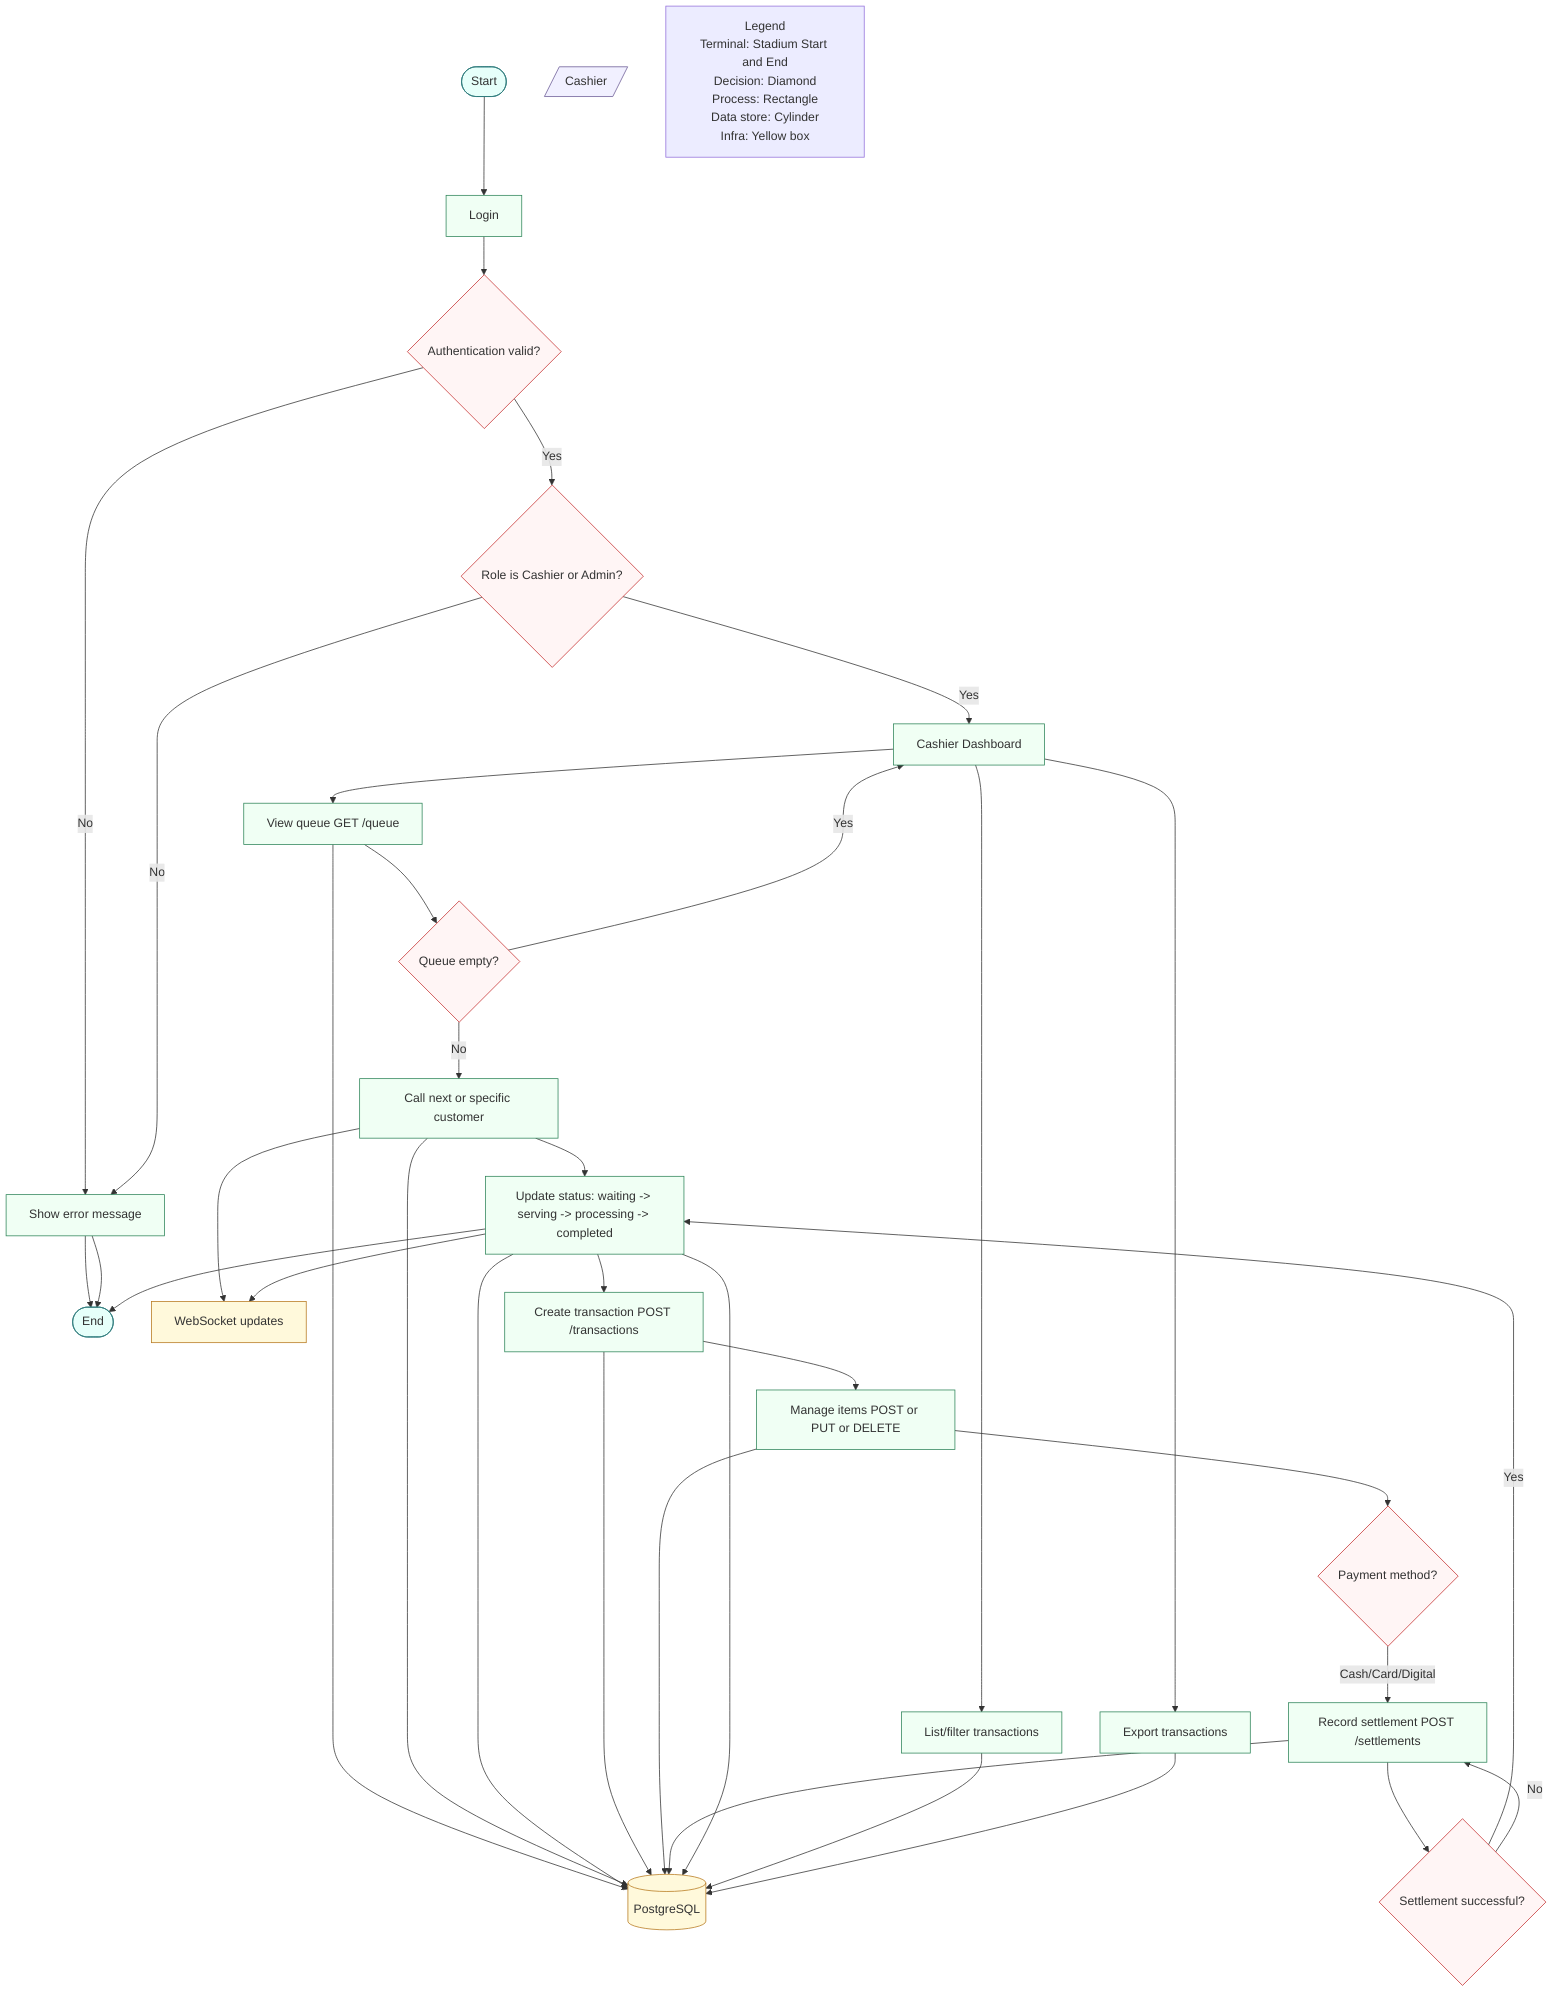 flowchart TD

%% System Flowchart styling
classDef role fill:#F1F0FF,stroke:#6B5B95,stroke-width:1px,color:#333
classDef proc fill:#F0FFF4,stroke:#2F855A,stroke-width:1px,color:#333
classDef store fill:#FFF9DB,stroke:#B7791F,stroke-width:1px,color:#333
classDef risky fill:#FFF5F5,stroke:#E53E3E,stroke-width:2px,color:#333
classDef infra fill:#FFF9DB,stroke:#B7791F,stroke-width:1px,color:#333
classDef term fill:#E6FFFA,stroke:#2C7A7B,stroke-width:1px,color:#333
classDef decision fill:#FFF5F5,stroke:#C53030,stroke-width:1px,color:#333

START([Start]):::term
CASHIER[/Cashier/]:::role
END([End]):::term

DB[(PostgreSQL)]:::store
WS[WebSocket updates]:::infra

LOGIN[Login]:::proc
AUTH{Authentication valid?}:::decision
RBAC{Role is Cashier or Admin?}:::decision
DASH[Cashier Dashboard]:::proc

P_QUEUE[View queue GET /queue]:::proc
QUEUE_EMPTY{Queue empty?}:::decision
P_CALL[Call next or specific customer]:::proc

P_STATUS[Update status: waiting -> serving -> processing -> completed]:::proc
P_TXN[Create transaction POST /transactions]:::proc
P_ITEMS[Manage items POST or PUT or DELETE]:::proc
P_SETTLE[Record settlement POST /settlements]:::proc
PAY_METHOD{Payment method?}:::decision
PAY_OK{Settlement successful?}:::decision
P_LIST[List/filter transactions]:::proc
P_EXPORT[Export transactions]:::proc
ERROR[Show error message]:::proc

START --> LOGIN --> AUTH
AUTH -- No --> ERROR --> END
AUTH -- Yes --> RBAC
RBAC -- No --> ERROR --> END
RBAC -- Yes --> DASH

DASH --> P_QUEUE --> DB
P_QUEUE --> QUEUE_EMPTY
QUEUE_EMPTY -- Yes --> DASH
QUEUE_EMPTY -- No --> P_CALL --> DB
P_CALL --> WS

P_CALL --> P_STATUS --> DB
P_STATUS --> WS
P_STATUS --> P_TXN --> DB
P_TXN --> P_ITEMS --> DB
P_ITEMS --> PAY_METHOD

PAY_METHOD -- Cash/Card/Digital --> P_SETTLE --> DB
P_SETTLE --> PAY_OK
PAY_OK -- Yes --> P_STATUS --> DB
PAY_OK -- No --> P_SETTLE

DASH --> P_LIST --> DB
DASH --> P_EXPORT --> DB

P_STATUS --> END

%% Legend
LEGEND[Legend\nTerminal: Stadium Start and End\nDecision: Diamond\nProcess: Rectangle\nData store: Cylinder\nInfra: Yellow box]